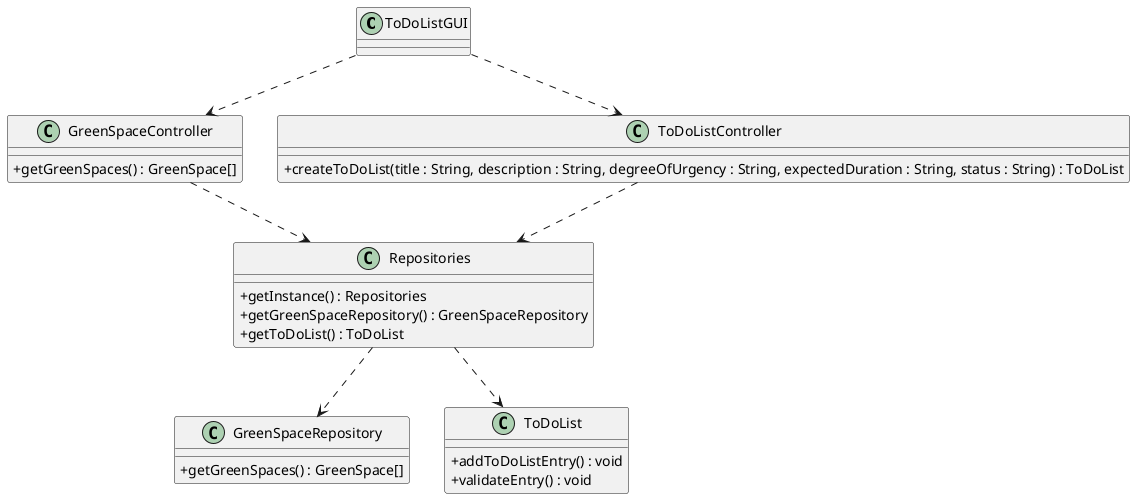 @startuml
skinparam packageStyle rectangle
skinparam shadowing false
skinparam linetype polyline

skinparam classAttributeIconSize 0

class ToDoListGUI {
}

class GreenSpaceController {
    + getGreenSpaces() : GreenSpace[]
}

class ToDoListController {
    + createToDoList(title : String, description : String, degreeOfUrgency : String, expectedDuration : String, status : String) : ToDoList
}

class Repositories {
    + getInstance() : Repositories
    + getGreenSpaceRepository() : GreenSpaceRepository
    + getToDoList() : ToDoList
}

class GreenSpaceRepository {
    + getGreenSpaces() : GreenSpace[]
}

class ToDoList {
    + addToDoListEntry() : void
    + validateEntry() : void
}


ToDoListGUI ..> GreenSpaceController
ToDoListGUI ..> ToDoListController

GreenSpaceController ..> Repositories
ToDoListController ..> Repositories

Repositories ..> GreenSpaceRepository
Repositories ..> ToDoList


@enduml